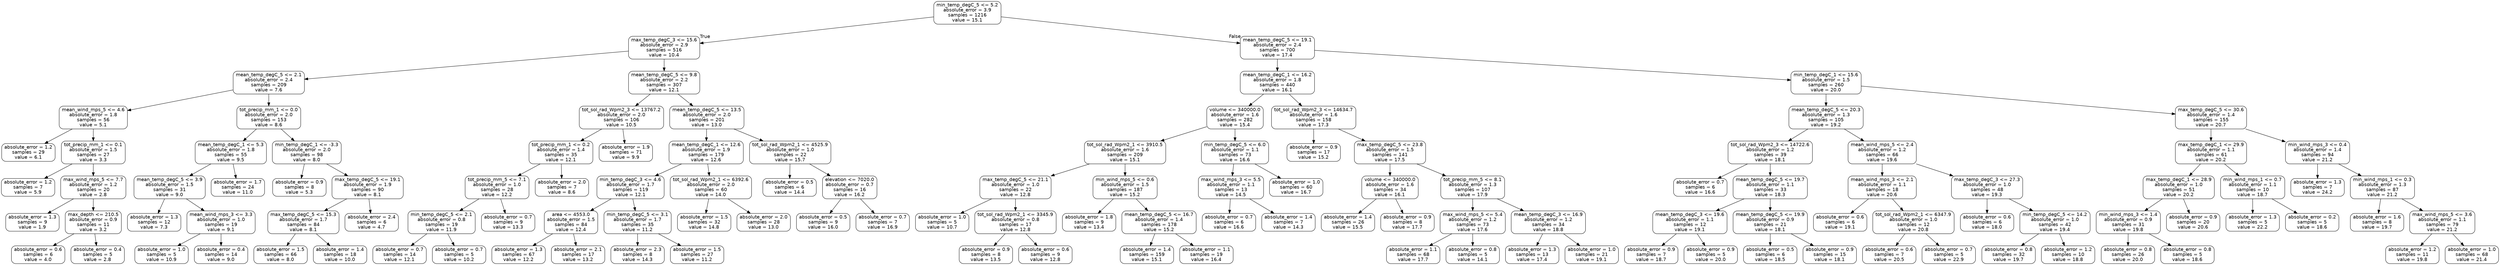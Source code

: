 digraph Tree {
node [shape=box, style="rounded", color="black", fontname="helvetica"] ;
edge [fontname="helvetica"] ;
0 [label="min_temp_degC_5 <= 5.2\nabsolute_error = 3.9\nsamples = 1216\nvalue = 15.1"] ;
1 [label="max_temp_degC_3 <= 15.6\nabsolute_error = 2.9\nsamples = 516\nvalue = 10.4"] ;
0 -> 1 [labeldistance=2.5, labelangle=45, headlabel="True"] ;
2 [label="mean_temp_degC_5 <= 2.1\nabsolute_error = 2.4\nsamples = 209\nvalue = 7.6"] ;
1 -> 2 ;
3 [label="mean_wind_mps_5 <= 4.6\nabsolute_error = 1.8\nsamples = 56\nvalue = 5.1"] ;
2 -> 3 ;
4 [label="absolute_error = 1.2\nsamples = 29\nvalue = 6.1"] ;
3 -> 4 ;
5 [label="tot_precip_mm_1 <= 0.1\nabsolute_error = 1.5\nsamples = 27\nvalue = 3.3"] ;
3 -> 5 ;
6 [label="absolute_error = 1.2\nsamples = 7\nvalue = 5.9"] ;
5 -> 6 ;
7 [label="max_wind_mps_5 <= 7.7\nabsolute_error = 1.2\nsamples = 20\nvalue = 2.8"] ;
5 -> 7 ;
8 [label="absolute_error = 1.3\nsamples = 9\nvalue = 1.9"] ;
7 -> 8 ;
9 [label="max_depth <= 210.5\nabsolute_error = 0.9\nsamples = 11\nvalue = 3.2"] ;
7 -> 9 ;
10 [label="absolute_error = 0.6\nsamples = 6\nvalue = 4.0"] ;
9 -> 10 ;
11 [label="absolute_error = 0.4\nsamples = 5\nvalue = 2.8"] ;
9 -> 11 ;
12 [label="tot_precip_mm_1 <= 0.0\nabsolute_error = 2.0\nsamples = 153\nvalue = 8.6"] ;
2 -> 12 ;
13 [label="mean_temp_degC_1 <= 5.3\nabsolute_error = 1.8\nsamples = 55\nvalue = 9.5"] ;
12 -> 13 ;
14 [label="mean_temp_degC_5 <= 3.9\nabsolute_error = 1.5\nsamples = 31\nvalue = 9.0"] ;
13 -> 14 ;
15 [label="absolute_error = 1.3\nsamples = 12\nvalue = 7.3"] ;
14 -> 15 ;
16 [label="mean_wind_mps_3 <= 3.3\nabsolute_error = 1.0\nsamples = 19\nvalue = 9.1"] ;
14 -> 16 ;
17 [label="absolute_error = 1.0\nsamples = 5\nvalue = 10.9"] ;
16 -> 17 ;
18 [label="absolute_error = 0.4\nsamples = 14\nvalue = 9.0"] ;
16 -> 18 ;
19 [label="absolute_error = 1.7\nsamples = 24\nvalue = 11.0"] ;
13 -> 19 ;
20 [label="min_temp_degC_1 <= -3.3\nabsolute_error = 2.0\nsamples = 98\nvalue = 8.0"] ;
12 -> 20 ;
21 [label="absolute_error = 0.9\nsamples = 8\nvalue = 5.3"] ;
20 -> 21 ;
22 [label="max_temp_degC_5 <= 19.1\nabsolute_error = 1.9\nsamples = 90\nvalue = 8.1"] ;
20 -> 22 ;
23 [label="max_temp_degC_5 <= 15.3\nabsolute_error = 1.7\nsamples = 84\nvalue = 8.1"] ;
22 -> 23 ;
24 [label="absolute_error = 1.5\nsamples = 66\nvalue = 8.0"] ;
23 -> 24 ;
25 [label="absolute_error = 1.4\nsamples = 18\nvalue = 10.0"] ;
23 -> 25 ;
26 [label="absolute_error = 2.4\nsamples = 6\nvalue = 4.7"] ;
22 -> 26 ;
27 [label="mean_temp_degC_5 <= 9.8\nabsolute_error = 2.2\nsamples = 307\nvalue = 12.1"] ;
1 -> 27 ;
28 [label="tot_sol_rad_Wpm2_3 <= 13767.2\nabsolute_error = 2.0\nsamples = 106\nvalue = 10.5"] ;
27 -> 28 ;
29 [label="tot_precip_mm_1 <= 0.2\nabsolute_error = 1.4\nsamples = 35\nvalue = 12.1"] ;
28 -> 29 ;
30 [label="tot_precip_mm_5 <= 7.1\nabsolute_error = 1.0\nsamples = 28\nvalue = 12.2"] ;
29 -> 30 ;
31 [label="min_temp_degC_5 <= 2.1\nabsolute_error = 0.8\nsamples = 19\nvalue = 11.9"] ;
30 -> 31 ;
32 [label="absolute_error = 0.7\nsamples = 14\nvalue = 12.1"] ;
31 -> 32 ;
33 [label="absolute_error = 0.7\nsamples = 5\nvalue = 10.2"] ;
31 -> 33 ;
34 [label="absolute_error = 0.7\nsamples = 9\nvalue = 13.3"] ;
30 -> 34 ;
35 [label="absolute_error = 2.0\nsamples = 7\nvalue = 8.6"] ;
29 -> 35 ;
36 [label="absolute_error = 1.9\nsamples = 71\nvalue = 9.9"] ;
28 -> 36 ;
37 [label="mean_temp_degC_5 <= 13.5\nabsolute_error = 2.0\nsamples = 201\nvalue = 13.0"] ;
27 -> 37 ;
38 [label="mean_temp_degC_1 <= 12.6\nabsolute_error = 1.9\nsamples = 179\nvalue = 12.6"] ;
37 -> 38 ;
39 [label="min_temp_degC_3 <= 4.6\nabsolute_error = 1.7\nsamples = 119\nvalue = 12.1"] ;
38 -> 39 ;
40 [label="area <= 4553.0\nabsolute_error = 1.5\nsamples = 84\nvalue = 12.4"] ;
39 -> 40 ;
41 [label="absolute_error = 1.3\nsamples = 67\nvalue = 12.2"] ;
40 -> 41 ;
42 [label="absolute_error = 2.1\nsamples = 17\nvalue = 13.2"] ;
40 -> 42 ;
43 [label="min_temp_degC_5 <= 3.1\nabsolute_error = 1.7\nsamples = 35\nvalue = 11.2"] ;
39 -> 43 ;
44 [label="absolute_error = 2.3\nsamples = 8\nvalue = 14.3"] ;
43 -> 44 ;
45 [label="absolute_error = 1.5\nsamples = 27\nvalue = 11.2"] ;
43 -> 45 ;
46 [label="tot_sol_rad_Wpm2_1 <= 6392.6\nabsolute_error = 2.0\nsamples = 60\nvalue = 14.0"] ;
38 -> 46 ;
47 [label="absolute_error = 1.5\nsamples = 32\nvalue = 14.8"] ;
46 -> 47 ;
48 [label="absolute_error = 2.0\nsamples = 28\nvalue = 13.0"] ;
46 -> 48 ;
49 [label="tot_sol_rad_Wpm2_1 <= 4525.9\nabsolute_error = 1.0\nsamples = 22\nvalue = 15.7"] ;
37 -> 49 ;
50 [label="absolute_error = 0.5\nsamples = 6\nvalue = 14.4"] ;
49 -> 50 ;
51 [label="elevation <= 7020.0\nabsolute_error = 0.7\nsamples = 16\nvalue = 16.2"] ;
49 -> 51 ;
52 [label="absolute_error = 0.5\nsamples = 9\nvalue = 16.0"] ;
51 -> 52 ;
53 [label="absolute_error = 0.7\nsamples = 7\nvalue = 16.9"] ;
51 -> 53 ;
54 [label="mean_temp_degC_5 <= 19.1\nabsolute_error = 2.4\nsamples = 700\nvalue = 17.4"] ;
0 -> 54 [labeldistance=2.5, labelangle=-45, headlabel="False"] ;
55 [label="mean_temp_degC_1 <= 16.2\nabsolute_error = 1.8\nsamples = 440\nvalue = 16.1"] ;
54 -> 55 ;
56 [label="volume <= 340000.0\nabsolute_error = 1.6\nsamples = 282\nvalue = 15.4"] ;
55 -> 56 ;
57 [label="tot_sol_rad_Wpm2_1 <= 3910.5\nabsolute_error = 1.6\nsamples = 209\nvalue = 15.1"] ;
56 -> 57 ;
58 [label="max_temp_degC_5 <= 21.1\nabsolute_error = 1.0\nsamples = 22\nvalue = 12.8"] ;
57 -> 58 ;
59 [label="absolute_error = 1.0\nsamples = 5\nvalue = 10.7"] ;
58 -> 59 ;
60 [label="tot_sol_rad_Wpm2_1 <= 3345.9\nabsolute_error = 0.8\nsamples = 17\nvalue = 12.8"] ;
58 -> 60 ;
61 [label="absolute_error = 0.9\nsamples = 8\nvalue = 13.5"] ;
60 -> 61 ;
62 [label="absolute_error = 0.6\nsamples = 9\nvalue = 12.8"] ;
60 -> 62 ;
63 [label="min_wind_mps_5 <= 0.6\nabsolute_error = 1.5\nsamples = 187\nvalue = 15.2"] ;
57 -> 63 ;
64 [label="absolute_error = 1.8\nsamples = 9\nvalue = 13.4"] ;
63 -> 64 ;
65 [label="mean_temp_degC_5 <= 16.7\nabsolute_error = 1.4\nsamples = 178\nvalue = 15.2"] ;
63 -> 65 ;
66 [label="absolute_error = 1.4\nsamples = 159\nvalue = 15.1"] ;
65 -> 66 ;
67 [label="absolute_error = 1.1\nsamples = 19\nvalue = 16.4"] ;
65 -> 67 ;
68 [label="min_temp_degC_5 <= 6.0\nabsolute_error = 1.1\nsamples = 73\nvalue = 16.6"] ;
56 -> 68 ;
69 [label="max_wind_mps_3 <= 5.5\nabsolute_error = 1.1\nsamples = 13\nvalue = 14.5"] ;
68 -> 69 ;
70 [label="absolute_error = 0.7\nsamples = 6\nvalue = 16.6"] ;
69 -> 70 ;
71 [label="absolute_error = 1.4\nsamples = 7\nvalue = 14.3"] ;
69 -> 71 ;
72 [label="absolute_error = 1.0\nsamples = 60\nvalue = 16.7"] ;
68 -> 72 ;
73 [label="tot_sol_rad_Wpm2_3 <= 14634.7\nabsolute_error = 1.6\nsamples = 158\nvalue = 17.3"] ;
55 -> 73 ;
74 [label="absolute_error = 0.9\nsamples = 17\nvalue = 15.2"] ;
73 -> 74 ;
75 [label="max_temp_degC_5 <= 23.8\nabsolute_error = 1.5\nsamples = 141\nvalue = 17.5"] ;
73 -> 75 ;
76 [label="volume <= 340000.0\nabsolute_error = 1.6\nsamples = 34\nvalue = 16.1"] ;
75 -> 76 ;
77 [label="absolute_error = 1.4\nsamples = 26\nvalue = 15.5"] ;
76 -> 77 ;
78 [label="absolute_error = 0.9\nsamples = 8\nvalue = 17.7"] ;
76 -> 78 ;
79 [label="tot_precip_mm_5 <= 8.1\nabsolute_error = 1.3\nsamples = 107\nvalue = 17.9"] ;
75 -> 79 ;
80 [label="max_wind_mps_5 <= 5.4\nabsolute_error = 1.2\nsamples = 73\nvalue = 17.6"] ;
79 -> 80 ;
81 [label="absolute_error = 1.1\nsamples = 68\nvalue = 17.7"] ;
80 -> 81 ;
82 [label="absolute_error = 0.8\nsamples = 5\nvalue = 14.1"] ;
80 -> 82 ;
83 [label="mean_temp_degC_3 <= 16.9\nabsolute_error = 1.2\nsamples = 34\nvalue = 18.8"] ;
79 -> 83 ;
84 [label="absolute_error = 1.3\nsamples = 13\nvalue = 17.4"] ;
83 -> 84 ;
85 [label="absolute_error = 1.0\nsamples = 21\nvalue = 19.1"] ;
83 -> 85 ;
86 [label="min_temp_degC_1 <= 15.6\nabsolute_error = 1.5\nsamples = 260\nvalue = 20.0"] ;
54 -> 86 ;
87 [label="mean_temp_degC_5 <= 20.3\nabsolute_error = 1.3\nsamples = 105\nvalue = 19.2"] ;
86 -> 87 ;
88 [label="tot_sol_rad_Wpm2_3 <= 14722.6\nabsolute_error = 1.2\nsamples = 39\nvalue = 18.1"] ;
87 -> 88 ;
89 [label="absolute_error = 0.7\nsamples = 6\nvalue = 16.6"] ;
88 -> 89 ;
90 [label="mean_temp_degC_5 <= 19.7\nabsolute_error = 1.1\nsamples = 33\nvalue = 18.3"] ;
88 -> 90 ;
91 [label="mean_temp_degC_3 <= 19.6\nabsolute_error = 1.1\nsamples = 12\nvalue = 19.1"] ;
90 -> 91 ;
92 [label="absolute_error = 0.9\nsamples = 7\nvalue = 18.7"] ;
91 -> 92 ;
93 [label="absolute_error = 0.9\nsamples = 5\nvalue = 20.0"] ;
91 -> 93 ;
94 [label="mean_temp_degC_5 <= 19.9\nabsolute_error = 0.9\nsamples = 21\nvalue = 18.1"] ;
90 -> 94 ;
95 [label="absolute_error = 0.5\nsamples = 6\nvalue = 18.5"] ;
94 -> 95 ;
96 [label="absolute_error = 0.9\nsamples = 15\nvalue = 18.1"] ;
94 -> 96 ;
97 [label="mean_wind_mps_5 <= 2.4\nabsolute_error = 1.2\nsamples = 66\nvalue = 19.6"] ;
87 -> 97 ;
98 [label="mean_wind_mps_3 <= 2.1\nabsolute_error = 1.1\nsamples = 18\nvalue = 20.6"] ;
97 -> 98 ;
99 [label="absolute_error = 0.6\nsamples = 6\nvalue = 19.1"] ;
98 -> 99 ;
100 [label="tot_sol_rad_Wpm2_1 <= 6347.9\nabsolute_error = 1.0\nsamples = 12\nvalue = 20.8"] ;
98 -> 100 ;
101 [label="absolute_error = 0.6\nsamples = 7\nvalue = 20.5"] ;
100 -> 101 ;
102 [label="absolute_error = 0.7\nsamples = 5\nvalue = 22.9"] ;
100 -> 102 ;
103 [label="max_temp_degC_3 <= 27.3\nabsolute_error = 1.0\nsamples = 48\nvalue = 19.3"] ;
97 -> 103 ;
104 [label="absolute_error = 0.6\nsamples = 6\nvalue = 18.0"] ;
103 -> 104 ;
105 [label="min_temp_degC_5 <= 14.2\nabsolute_error = 1.0\nsamples = 42\nvalue = 19.4"] ;
103 -> 105 ;
106 [label="absolute_error = 0.8\nsamples = 32\nvalue = 19.7"] ;
105 -> 106 ;
107 [label="absolute_error = 1.2\nsamples = 10\nvalue = 18.8"] ;
105 -> 107 ;
108 [label="max_temp_degC_5 <= 30.6\nabsolute_error = 1.4\nsamples = 155\nvalue = 20.7"] ;
86 -> 108 ;
109 [label="max_temp_degC_1 <= 29.9\nabsolute_error = 1.1\nsamples = 61\nvalue = 20.2"] ;
108 -> 109 ;
110 [label="max_temp_degC_1 <= 28.9\nabsolute_error = 1.0\nsamples = 51\nvalue = 20.2"] ;
109 -> 110 ;
111 [label="min_wind_mps_3 <= 1.4\nabsolute_error = 0.9\nsamples = 31\nvalue = 19.8"] ;
110 -> 111 ;
112 [label="absolute_error = 0.8\nsamples = 26\nvalue = 20.0"] ;
111 -> 112 ;
113 [label="absolute_error = 0.8\nsamples = 5\nvalue = 18.6"] ;
111 -> 113 ;
114 [label="absolute_error = 0.9\nsamples = 20\nvalue = 20.6"] ;
110 -> 114 ;
115 [label="min_wind_mps_1 <= 0.7\nabsolute_error = 1.1\nsamples = 10\nvalue = 18.7"] ;
109 -> 115 ;
116 [label="absolute_error = 1.3\nsamples = 5\nvalue = 22.2"] ;
115 -> 116 ;
117 [label="absolute_error = 0.2\nsamples = 5\nvalue = 18.6"] ;
115 -> 117 ;
118 [label="min_wind_mps_3 <= 0.4\nabsolute_error = 1.4\nsamples = 94\nvalue = 21.2"] ;
108 -> 118 ;
119 [label="absolute_error = 1.3\nsamples = 7\nvalue = 24.2"] ;
118 -> 119 ;
120 [label="min_wind_mps_1 <= 0.3\nabsolute_error = 1.3\nsamples = 87\nvalue = 21.2"] ;
118 -> 120 ;
121 [label="absolute_error = 1.6\nsamples = 8\nvalue = 19.7"] ;
120 -> 121 ;
122 [label="max_wind_mps_5 <= 3.6\nabsolute_error = 1.1\nsamples = 79\nvalue = 21.2"] ;
120 -> 122 ;
123 [label="absolute_error = 1.2\nsamples = 11\nvalue = 19.8"] ;
122 -> 123 ;
124 [label="absolute_error = 1.0\nsamples = 68\nvalue = 21.4"] ;
122 -> 124 ;
}